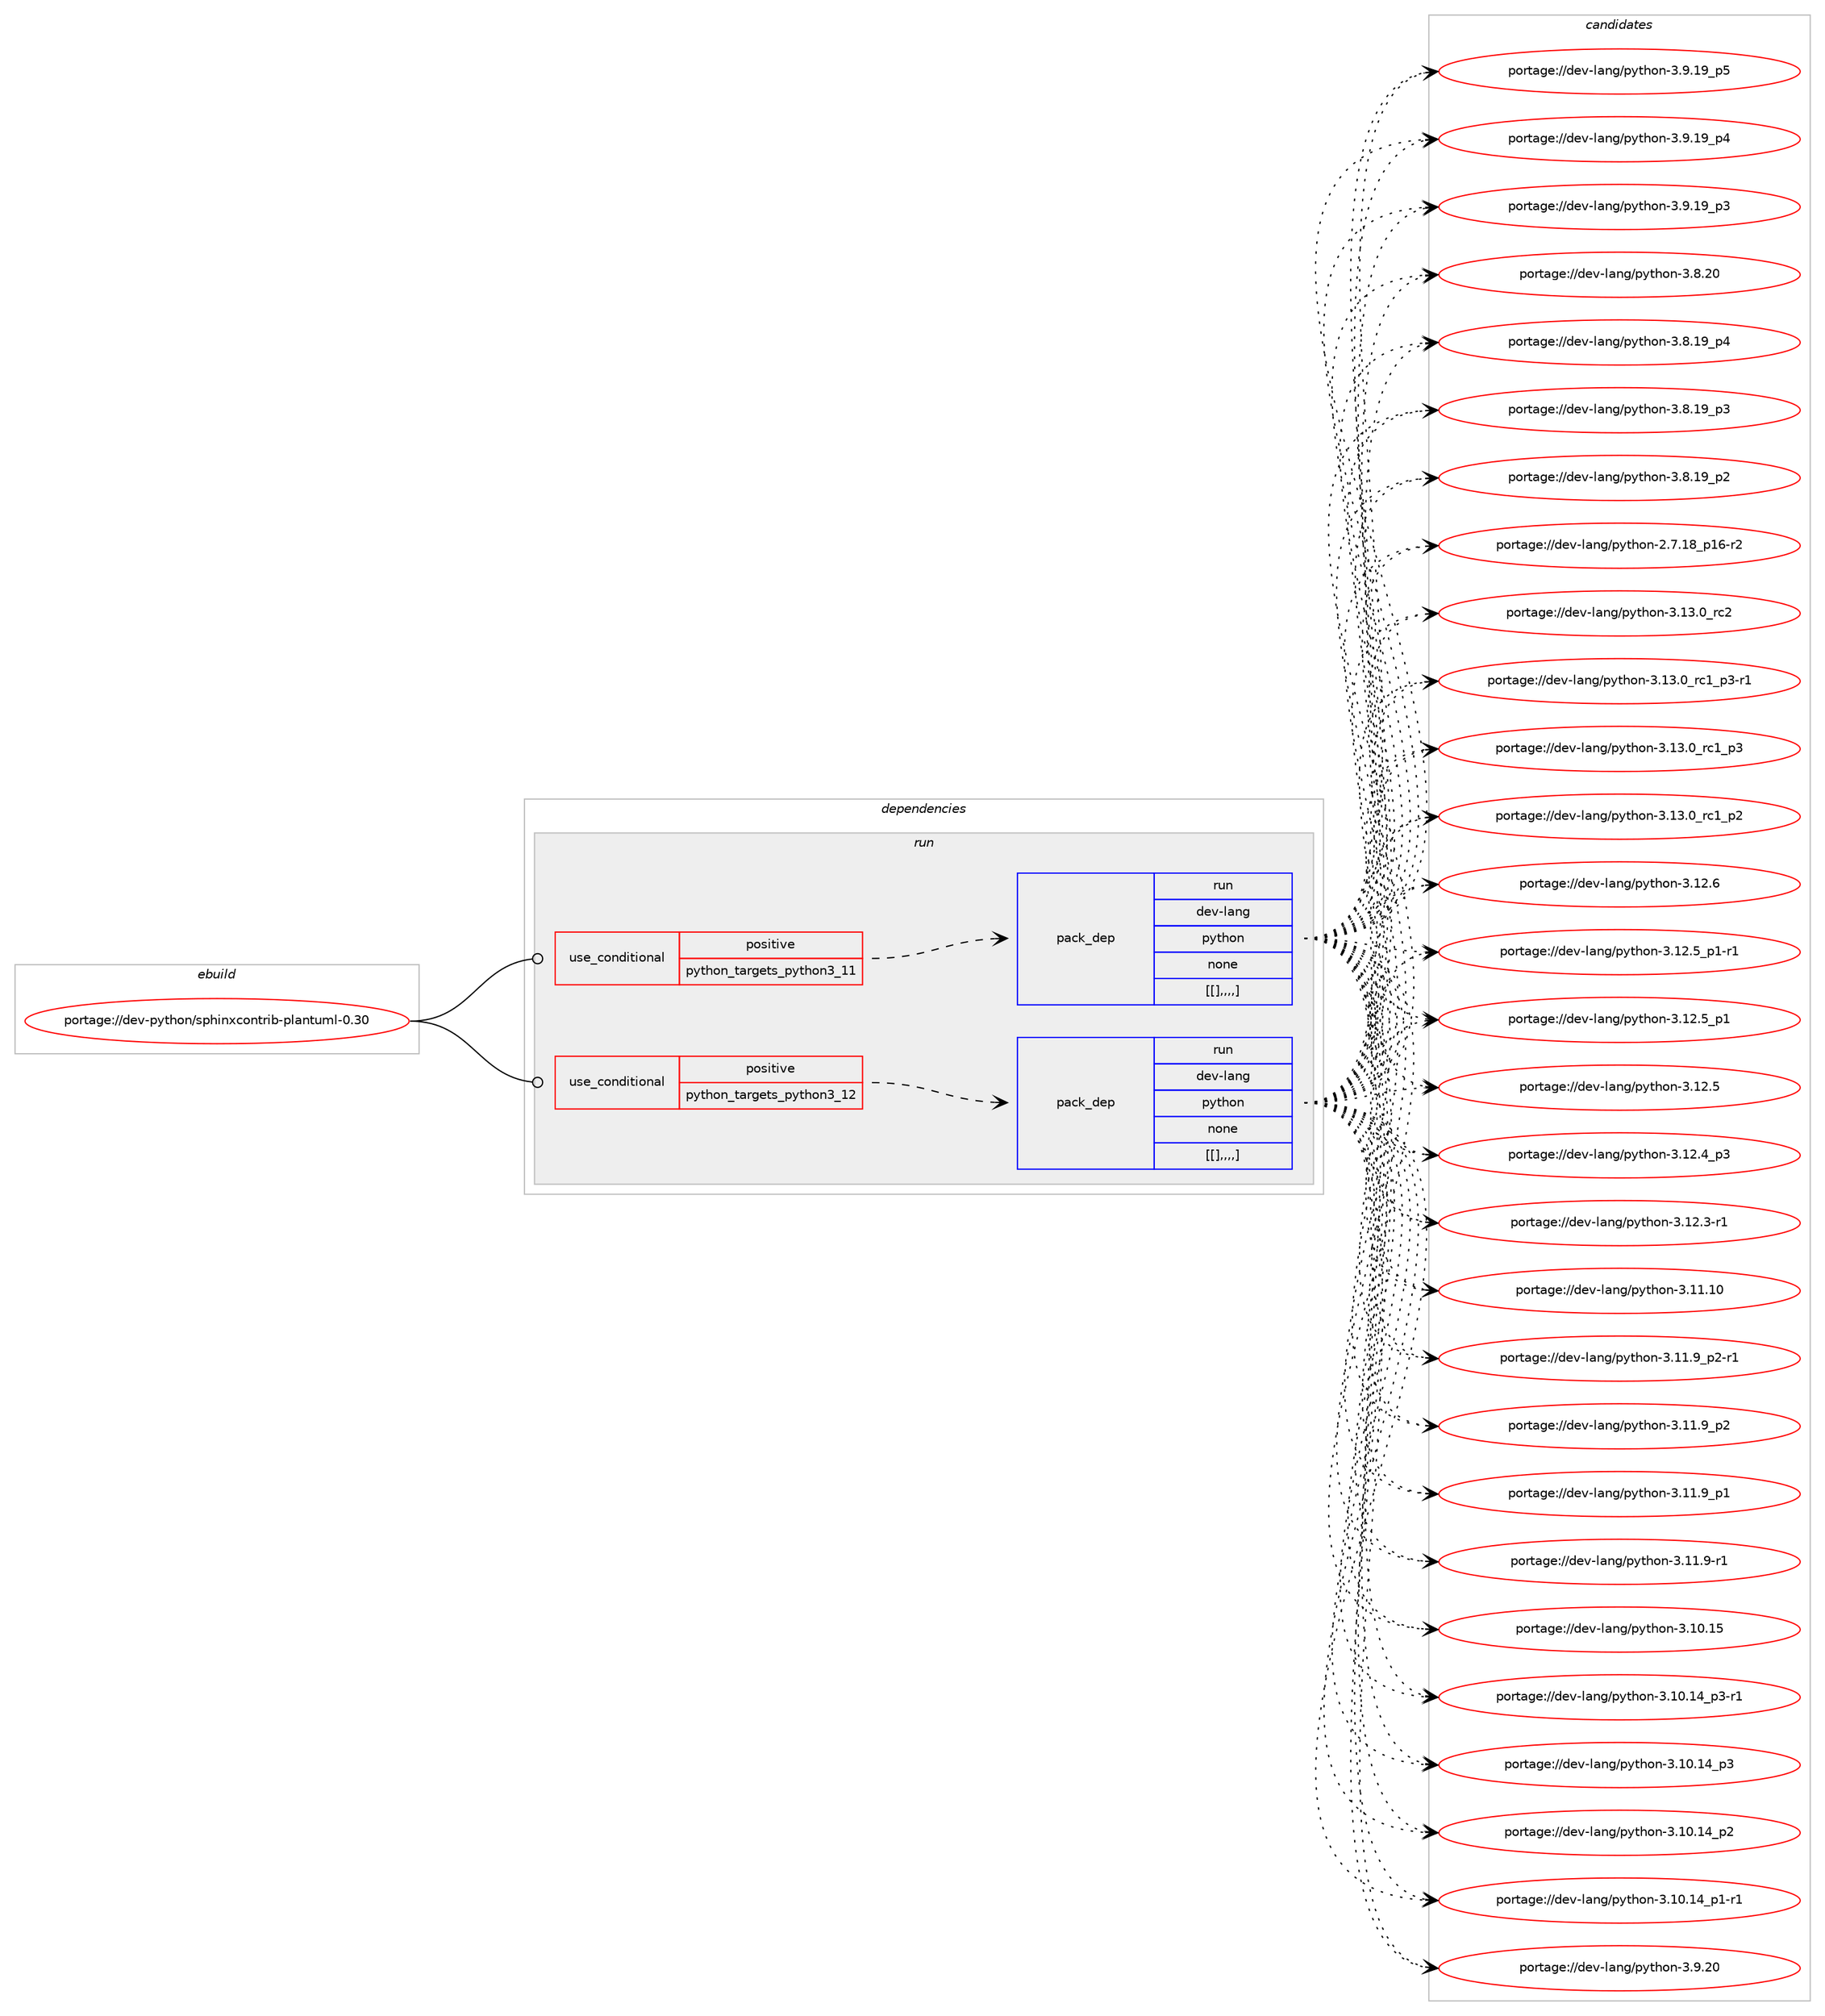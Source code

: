 digraph prolog {

# *************
# Graph options
# *************

newrank=true;
concentrate=true;
compound=true;
graph [rankdir=LR,fontname=Helvetica,fontsize=10,ranksep=1.5];#, ranksep=2.5, nodesep=0.2];
edge  [arrowhead=vee];
node  [fontname=Helvetica,fontsize=10];

# **********
# The ebuild
# **********

subgraph cluster_leftcol {
color=gray;
label=<<i>ebuild</i>>;
id [label="portage://dev-python/sphinxcontrib-plantuml-0.30", color=red, width=4, href="../dev-python/sphinxcontrib-plantuml-0.30.svg"];
}

# ****************
# The dependencies
# ****************

subgraph cluster_midcol {
color=gray;
label=<<i>dependencies</i>>;
subgraph cluster_compile {
fillcolor="#eeeeee";
style=filled;
label=<<i>compile</i>>;
}
subgraph cluster_compileandrun {
fillcolor="#eeeeee";
style=filled;
label=<<i>compile and run</i>>;
}
subgraph cluster_run {
fillcolor="#eeeeee";
style=filled;
label=<<i>run</i>>;
subgraph cond40939 {
dependency166329 [label=<<TABLE BORDER="0" CELLBORDER="1" CELLSPACING="0" CELLPADDING="4"><TR><TD ROWSPAN="3" CELLPADDING="10">use_conditional</TD></TR><TR><TD>positive</TD></TR><TR><TD>python_targets_python3_11</TD></TR></TABLE>>, shape=none, color=red];
subgraph pack124129 {
dependency166330 [label=<<TABLE BORDER="0" CELLBORDER="1" CELLSPACING="0" CELLPADDING="4" WIDTH="220"><TR><TD ROWSPAN="6" CELLPADDING="30">pack_dep</TD></TR><TR><TD WIDTH="110">run</TD></TR><TR><TD>dev-lang</TD></TR><TR><TD>python</TD></TR><TR><TD>none</TD></TR><TR><TD>[[],,,,]</TD></TR></TABLE>>, shape=none, color=blue];
}
dependency166329:e -> dependency166330:w [weight=20,style="dashed",arrowhead="vee"];
}
id:e -> dependency166329:w [weight=20,style="solid",arrowhead="odot"];
subgraph cond40940 {
dependency166331 [label=<<TABLE BORDER="0" CELLBORDER="1" CELLSPACING="0" CELLPADDING="4"><TR><TD ROWSPAN="3" CELLPADDING="10">use_conditional</TD></TR><TR><TD>positive</TD></TR><TR><TD>python_targets_python3_12</TD></TR></TABLE>>, shape=none, color=red];
subgraph pack124130 {
dependency166332 [label=<<TABLE BORDER="0" CELLBORDER="1" CELLSPACING="0" CELLPADDING="4" WIDTH="220"><TR><TD ROWSPAN="6" CELLPADDING="30">pack_dep</TD></TR><TR><TD WIDTH="110">run</TD></TR><TR><TD>dev-lang</TD></TR><TR><TD>python</TD></TR><TR><TD>none</TD></TR><TR><TD>[[],,,,]</TD></TR></TABLE>>, shape=none, color=blue];
}
dependency166331:e -> dependency166332:w [weight=20,style="dashed",arrowhead="vee"];
}
id:e -> dependency166331:w [weight=20,style="solid",arrowhead="odot"];
}
}

# **************
# The candidates
# **************

subgraph cluster_choices {
rank=same;
color=gray;
label=<<i>candidates</i>>;

subgraph choice124129 {
color=black;
nodesep=1;
choice10010111845108971101034711212111610411111045514649514648951149950 [label="portage://dev-lang/python-3.13.0_rc2", color=red, width=4,href="../dev-lang/python-3.13.0_rc2.svg"];
choice1001011184510897110103471121211161041111104551464951464895114994995112514511449 [label="portage://dev-lang/python-3.13.0_rc1_p3-r1", color=red, width=4,href="../dev-lang/python-3.13.0_rc1_p3-r1.svg"];
choice100101118451089711010347112121116104111110455146495146489511499499511251 [label="portage://dev-lang/python-3.13.0_rc1_p3", color=red, width=4,href="../dev-lang/python-3.13.0_rc1_p3.svg"];
choice100101118451089711010347112121116104111110455146495146489511499499511250 [label="portage://dev-lang/python-3.13.0_rc1_p2", color=red, width=4,href="../dev-lang/python-3.13.0_rc1_p2.svg"];
choice10010111845108971101034711212111610411111045514649504654 [label="portage://dev-lang/python-3.12.6", color=red, width=4,href="../dev-lang/python-3.12.6.svg"];
choice1001011184510897110103471121211161041111104551464950465395112494511449 [label="portage://dev-lang/python-3.12.5_p1-r1", color=red, width=4,href="../dev-lang/python-3.12.5_p1-r1.svg"];
choice100101118451089711010347112121116104111110455146495046539511249 [label="portage://dev-lang/python-3.12.5_p1", color=red, width=4,href="../dev-lang/python-3.12.5_p1.svg"];
choice10010111845108971101034711212111610411111045514649504653 [label="portage://dev-lang/python-3.12.5", color=red, width=4,href="../dev-lang/python-3.12.5.svg"];
choice100101118451089711010347112121116104111110455146495046529511251 [label="portage://dev-lang/python-3.12.4_p3", color=red, width=4,href="../dev-lang/python-3.12.4_p3.svg"];
choice100101118451089711010347112121116104111110455146495046514511449 [label="portage://dev-lang/python-3.12.3-r1", color=red, width=4,href="../dev-lang/python-3.12.3-r1.svg"];
choice1001011184510897110103471121211161041111104551464949464948 [label="portage://dev-lang/python-3.11.10", color=red, width=4,href="../dev-lang/python-3.11.10.svg"];
choice1001011184510897110103471121211161041111104551464949465795112504511449 [label="portage://dev-lang/python-3.11.9_p2-r1", color=red, width=4,href="../dev-lang/python-3.11.9_p2-r1.svg"];
choice100101118451089711010347112121116104111110455146494946579511250 [label="portage://dev-lang/python-3.11.9_p2", color=red, width=4,href="../dev-lang/python-3.11.9_p2.svg"];
choice100101118451089711010347112121116104111110455146494946579511249 [label="portage://dev-lang/python-3.11.9_p1", color=red, width=4,href="../dev-lang/python-3.11.9_p1.svg"];
choice100101118451089711010347112121116104111110455146494946574511449 [label="portage://dev-lang/python-3.11.9-r1", color=red, width=4,href="../dev-lang/python-3.11.9-r1.svg"];
choice1001011184510897110103471121211161041111104551464948464953 [label="portage://dev-lang/python-3.10.15", color=red, width=4,href="../dev-lang/python-3.10.15.svg"];
choice100101118451089711010347112121116104111110455146494846495295112514511449 [label="portage://dev-lang/python-3.10.14_p3-r1", color=red, width=4,href="../dev-lang/python-3.10.14_p3-r1.svg"];
choice10010111845108971101034711212111610411111045514649484649529511251 [label="portage://dev-lang/python-3.10.14_p3", color=red, width=4,href="../dev-lang/python-3.10.14_p3.svg"];
choice10010111845108971101034711212111610411111045514649484649529511250 [label="portage://dev-lang/python-3.10.14_p2", color=red, width=4,href="../dev-lang/python-3.10.14_p2.svg"];
choice100101118451089711010347112121116104111110455146494846495295112494511449 [label="portage://dev-lang/python-3.10.14_p1-r1", color=red, width=4,href="../dev-lang/python-3.10.14_p1-r1.svg"];
choice10010111845108971101034711212111610411111045514657465048 [label="portage://dev-lang/python-3.9.20", color=red, width=4,href="../dev-lang/python-3.9.20.svg"];
choice100101118451089711010347112121116104111110455146574649579511253 [label="portage://dev-lang/python-3.9.19_p5", color=red, width=4,href="../dev-lang/python-3.9.19_p5.svg"];
choice100101118451089711010347112121116104111110455146574649579511252 [label="portage://dev-lang/python-3.9.19_p4", color=red, width=4,href="../dev-lang/python-3.9.19_p4.svg"];
choice100101118451089711010347112121116104111110455146574649579511251 [label="portage://dev-lang/python-3.9.19_p3", color=red, width=4,href="../dev-lang/python-3.9.19_p3.svg"];
choice10010111845108971101034711212111610411111045514656465048 [label="portage://dev-lang/python-3.8.20", color=red, width=4,href="../dev-lang/python-3.8.20.svg"];
choice100101118451089711010347112121116104111110455146564649579511252 [label="portage://dev-lang/python-3.8.19_p4", color=red, width=4,href="../dev-lang/python-3.8.19_p4.svg"];
choice100101118451089711010347112121116104111110455146564649579511251 [label="portage://dev-lang/python-3.8.19_p3", color=red, width=4,href="../dev-lang/python-3.8.19_p3.svg"];
choice100101118451089711010347112121116104111110455146564649579511250 [label="portage://dev-lang/python-3.8.19_p2", color=red, width=4,href="../dev-lang/python-3.8.19_p2.svg"];
choice100101118451089711010347112121116104111110455046554649569511249544511450 [label="portage://dev-lang/python-2.7.18_p16-r2", color=red, width=4,href="../dev-lang/python-2.7.18_p16-r2.svg"];
dependency166330:e -> choice10010111845108971101034711212111610411111045514649514648951149950:w [style=dotted,weight="100"];
dependency166330:e -> choice1001011184510897110103471121211161041111104551464951464895114994995112514511449:w [style=dotted,weight="100"];
dependency166330:e -> choice100101118451089711010347112121116104111110455146495146489511499499511251:w [style=dotted,weight="100"];
dependency166330:e -> choice100101118451089711010347112121116104111110455146495146489511499499511250:w [style=dotted,weight="100"];
dependency166330:e -> choice10010111845108971101034711212111610411111045514649504654:w [style=dotted,weight="100"];
dependency166330:e -> choice1001011184510897110103471121211161041111104551464950465395112494511449:w [style=dotted,weight="100"];
dependency166330:e -> choice100101118451089711010347112121116104111110455146495046539511249:w [style=dotted,weight="100"];
dependency166330:e -> choice10010111845108971101034711212111610411111045514649504653:w [style=dotted,weight="100"];
dependency166330:e -> choice100101118451089711010347112121116104111110455146495046529511251:w [style=dotted,weight="100"];
dependency166330:e -> choice100101118451089711010347112121116104111110455146495046514511449:w [style=dotted,weight="100"];
dependency166330:e -> choice1001011184510897110103471121211161041111104551464949464948:w [style=dotted,weight="100"];
dependency166330:e -> choice1001011184510897110103471121211161041111104551464949465795112504511449:w [style=dotted,weight="100"];
dependency166330:e -> choice100101118451089711010347112121116104111110455146494946579511250:w [style=dotted,weight="100"];
dependency166330:e -> choice100101118451089711010347112121116104111110455146494946579511249:w [style=dotted,weight="100"];
dependency166330:e -> choice100101118451089711010347112121116104111110455146494946574511449:w [style=dotted,weight="100"];
dependency166330:e -> choice1001011184510897110103471121211161041111104551464948464953:w [style=dotted,weight="100"];
dependency166330:e -> choice100101118451089711010347112121116104111110455146494846495295112514511449:w [style=dotted,weight="100"];
dependency166330:e -> choice10010111845108971101034711212111610411111045514649484649529511251:w [style=dotted,weight="100"];
dependency166330:e -> choice10010111845108971101034711212111610411111045514649484649529511250:w [style=dotted,weight="100"];
dependency166330:e -> choice100101118451089711010347112121116104111110455146494846495295112494511449:w [style=dotted,weight="100"];
dependency166330:e -> choice10010111845108971101034711212111610411111045514657465048:w [style=dotted,weight="100"];
dependency166330:e -> choice100101118451089711010347112121116104111110455146574649579511253:w [style=dotted,weight="100"];
dependency166330:e -> choice100101118451089711010347112121116104111110455146574649579511252:w [style=dotted,weight="100"];
dependency166330:e -> choice100101118451089711010347112121116104111110455146574649579511251:w [style=dotted,weight="100"];
dependency166330:e -> choice10010111845108971101034711212111610411111045514656465048:w [style=dotted,weight="100"];
dependency166330:e -> choice100101118451089711010347112121116104111110455146564649579511252:w [style=dotted,weight="100"];
dependency166330:e -> choice100101118451089711010347112121116104111110455146564649579511251:w [style=dotted,weight="100"];
dependency166330:e -> choice100101118451089711010347112121116104111110455146564649579511250:w [style=dotted,weight="100"];
dependency166330:e -> choice100101118451089711010347112121116104111110455046554649569511249544511450:w [style=dotted,weight="100"];
}
subgraph choice124130 {
color=black;
nodesep=1;
choice10010111845108971101034711212111610411111045514649514648951149950 [label="portage://dev-lang/python-3.13.0_rc2", color=red, width=4,href="../dev-lang/python-3.13.0_rc2.svg"];
choice1001011184510897110103471121211161041111104551464951464895114994995112514511449 [label="portage://dev-lang/python-3.13.0_rc1_p3-r1", color=red, width=4,href="../dev-lang/python-3.13.0_rc1_p3-r1.svg"];
choice100101118451089711010347112121116104111110455146495146489511499499511251 [label="portage://dev-lang/python-3.13.0_rc1_p3", color=red, width=4,href="../dev-lang/python-3.13.0_rc1_p3.svg"];
choice100101118451089711010347112121116104111110455146495146489511499499511250 [label="portage://dev-lang/python-3.13.0_rc1_p2", color=red, width=4,href="../dev-lang/python-3.13.0_rc1_p2.svg"];
choice10010111845108971101034711212111610411111045514649504654 [label="portage://dev-lang/python-3.12.6", color=red, width=4,href="../dev-lang/python-3.12.6.svg"];
choice1001011184510897110103471121211161041111104551464950465395112494511449 [label="portage://dev-lang/python-3.12.5_p1-r1", color=red, width=4,href="../dev-lang/python-3.12.5_p1-r1.svg"];
choice100101118451089711010347112121116104111110455146495046539511249 [label="portage://dev-lang/python-3.12.5_p1", color=red, width=4,href="../dev-lang/python-3.12.5_p1.svg"];
choice10010111845108971101034711212111610411111045514649504653 [label="portage://dev-lang/python-3.12.5", color=red, width=4,href="../dev-lang/python-3.12.5.svg"];
choice100101118451089711010347112121116104111110455146495046529511251 [label="portage://dev-lang/python-3.12.4_p3", color=red, width=4,href="../dev-lang/python-3.12.4_p3.svg"];
choice100101118451089711010347112121116104111110455146495046514511449 [label="portage://dev-lang/python-3.12.3-r1", color=red, width=4,href="../dev-lang/python-3.12.3-r1.svg"];
choice1001011184510897110103471121211161041111104551464949464948 [label="portage://dev-lang/python-3.11.10", color=red, width=4,href="../dev-lang/python-3.11.10.svg"];
choice1001011184510897110103471121211161041111104551464949465795112504511449 [label="portage://dev-lang/python-3.11.9_p2-r1", color=red, width=4,href="../dev-lang/python-3.11.9_p2-r1.svg"];
choice100101118451089711010347112121116104111110455146494946579511250 [label="portage://dev-lang/python-3.11.9_p2", color=red, width=4,href="../dev-lang/python-3.11.9_p2.svg"];
choice100101118451089711010347112121116104111110455146494946579511249 [label="portage://dev-lang/python-3.11.9_p1", color=red, width=4,href="../dev-lang/python-3.11.9_p1.svg"];
choice100101118451089711010347112121116104111110455146494946574511449 [label="portage://dev-lang/python-3.11.9-r1", color=red, width=4,href="../dev-lang/python-3.11.9-r1.svg"];
choice1001011184510897110103471121211161041111104551464948464953 [label="portage://dev-lang/python-3.10.15", color=red, width=4,href="../dev-lang/python-3.10.15.svg"];
choice100101118451089711010347112121116104111110455146494846495295112514511449 [label="portage://dev-lang/python-3.10.14_p3-r1", color=red, width=4,href="../dev-lang/python-3.10.14_p3-r1.svg"];
choice10010111845108971101034711212111610411111045514649484649529511251 [label="portage://dev-lang/python-3.10.14_p3", color=red, width=4,href="../dev-lang/python-3.10.14_p3.svg"];
choice10010111845108971101034711212111610411111045514649484649529511250 [label="portage://dev-lang/python-3.10.14_p2", color=red, width=4,href="../dev-lang/python-3.10.14_p2.svg"];
choice100101118451089711010347112121116104111110455146494846495295112494511449 [label="portage://dev-lang/python-3.10.14_p1-r1", color=red, width=4,href="../dev-lang/python-3.10.14_p1-r1.svg"];
choice10010111845108971101034711212111610411111045514657465048 [label="portage://dev-lang/python-3.9.20", color=red, width=4,href="../dev-lang/python-3.9.20.svg"];
choice100101118451089711010347112121116104111110455146574649579511253 [label="portage://dev-lang/python-3.9.19_p5", color=red, width=4,href="../dev-lang/python-3.9.19_p5.svg"];
choice100101118451089711010347112121116104111110455146574649579511252 [label="portage://dev-lang/python-3.9.19_p4", color=red, width=4,href="../dev-lang/python-3.9.19_p4.svg"];
choice100101118451089711010347112121116104111110455146574649579511251 [label="portage://dev-lang/python-3.9.19_p3", color=red, width=4,href="../dev-lang/python-3.9.19_p3.svg"];
choice10010111845108971101034711212111610411111045514656465048 [label="portage://dev-lang/python-3.8.20", color=red, width=4,href="../dev-lang/python-3.8.20.svg"];
choice100101118451089711010347112121116104111110455146564649579511252 [label="portage://dev-lang/python-3.8.19_p4", color=red, width=4,href="../dev-lang/python-3.8.19_p4.svg"];
choice100101118451089711010347112121116104111110455146564649579511251 [label="portage://dev-lang/python-3.8.19_p3", color=red, width=4,href="../dev-lang/python-3.8.19_p3.svg"];
choice100101118451089711010347112121116104111110455146564649579511250 [label="portage://dev-lang/python-3.8.19_p2", color=red, width=4,href="../dev-lang/python-3.8.19_p2.svg"];
choice100101118451089711010347112121116104111110455046554649569511249544511450 [label="portage://dev-lang/python-2.7.18_p16-r2", color=red, width=4,href="../dev-lang/python-2.7.18_p16-r2.svg"];
dependency166332:e -> choice10010111845108971101034711212111610411111045514649514648951149950:w [style=dotted,weight="100"];
dependency166332:e -> choice1001011184510897110103471121211161041111104551464951464895114994995112514511449:w [style=dotted,weight="100"];
dependency166332:e -> choice100101118451089711010347112121116104111110455146495146489511499499511251:w [style=dotted,weight="100"];
dependency166332:e -> choice100101118451089711010347112121116104111110455146495146489511499499511250:w [style=dotted,weight="100"];
dependency166332:e -> choice10010111845108971101034711212111610411111045514649504654:w [style=dotted,weight="100"];
dependency166332:e -> choice1001011184510897110103471121211161041111104551464950465395112494511449:w [style=dotted,weight="100"];
dependency166332:e -> choice100101118451089711010347112121116104111110455146495046539511249:w [style=dotted,weight="100"];
dependency166332:e -> choice10010111845108971101034711212111610411111045514649504653:w [style=dotted,weight="100"];
dependency166332:e -> choice100101118451089711010347112121116104111110455146495046529511251:w [style=dotted,weight="100"];
dependency166332:e -> choice100101118451089711010347112121116104111110455146495046514511449:w [style=dotted,weight="100"];
dependency166332:e -> choice1001011184510897110103471121211161041111104551464949464948:w [style=dotted,weight="100"];
dependency166332:e -> choice1001011184510897110103471121211161041111104551464949465795112504511449:w [style=dotted,weight="100"];
dependency166332:e -> choice100101118451089711010347112121116104111110455146494946579511250:w [style=dotted,weight="100"];
dependency166332:e -> choice100101118451089711010347112121116104111110455146494946579511249:w [style=dotted,weight="100"];
dependency166332:e -> choice100101118451089711010347112121116104111110455146494946574511449:w [style=dotted,weight="100"];
dependency166332:e -> choice1001011184510897110103471121211161041111104551464948464953:w [style=dotted,weight="100"];
dependency166332:e -> choice100101118451089711010347112121116104111110455146494846495295112514511449:w [style=dotted,weight="100"];
dependency166332:e -> choice10010111845108971101034711212111610411111045514649484649529511251:w [style=dotted,weight="100"];
dependency166332:e -> choice10010111845108971101034711212111610411111045514649484649529511250:w [style=dotted,weight="100"];
dependency166332:e -> choice100101118451089711010347112121116104111110455146494846495295112494511449:w [style=dotted,weight="100"];
dependency166332:e -> choice10010111845108971101034711212111610411111045514657465048:w [style=dotted,weight="100"];
dependency166332:e -> choice100101118451089711010347112121116104111110455146574649579511253:w [style=dotted,weight="100"];
dependency166332:e -> choice100101118451089711010347112121116104111110455146574649579511252:w [style=dotted,weight="100"];
dependency166332:e -> choice100101118451089711010347112121116104111110455146574649579511251:w [style=dotted,weight="100"];
dependency166332:e -> choice10010111845108971101034711212111610411111045514656465048:w [style=dotted,weight="100"];
dependency166332:e -> choice100101118451089711010347112121116104111110455146564649579511252:w [style=dotted,weight="100"];
dependency166332:e -> choice100101118451089711010347112121116104111110455146564649579511251:w [style=dotted,weight="100"];
dependency166332:e -> choice100101118451089711010347112121116104111110455146564649579511250:w [style=dotted,weight="100"];
dependency166332:e -> choice100101118451089711010347112121116104111110455046554649569511249544511450:w [style=dotted,weight="100"];
}
}

}
